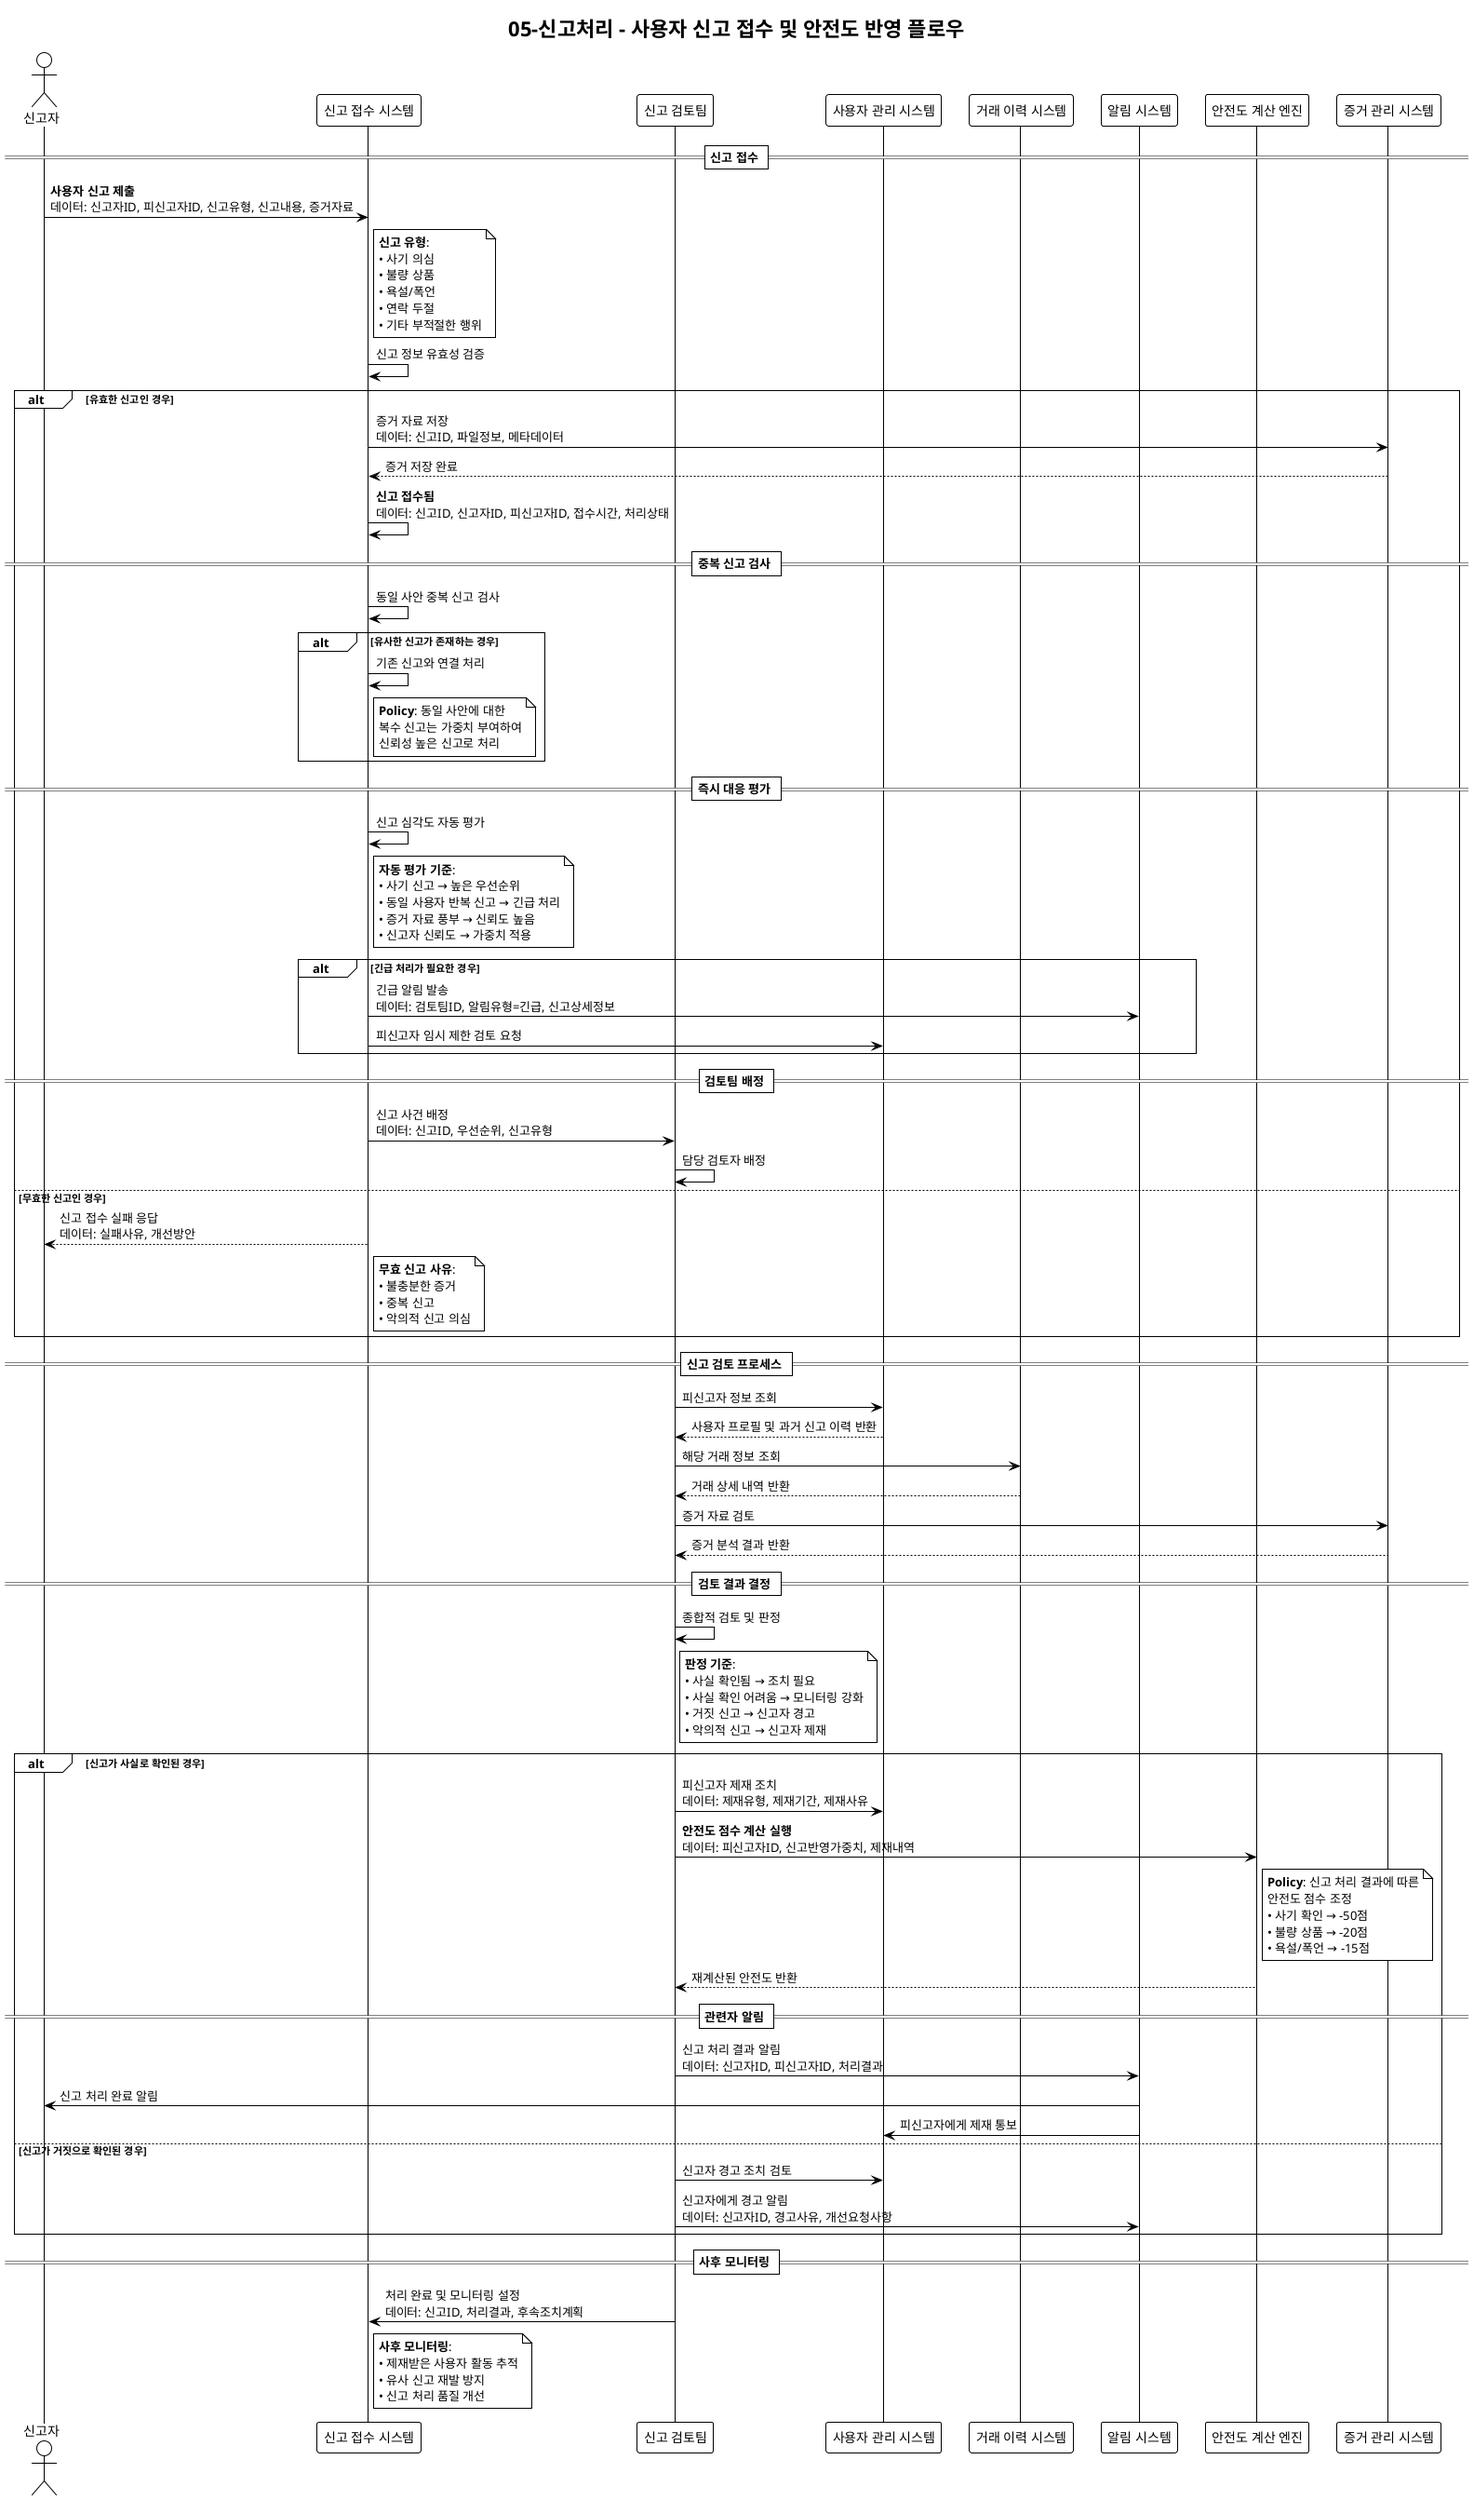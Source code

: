 @startuml 05-신고처리
!theme mono

title 05-신고처리 - 사용자 신고 접수 및 안전도 반영 플로우

actor "신고자" as Reporter
participant "신고 접수 시스템" as ReportSystem
participant "신고 검토팀" as ReviewTeam
participant "사용자 관리 시스템" as UserSystem
participant "거래 이력 시스템" as TransactionSystem
participant "알림 시스템" as NotificationSystem
participant "안전도 계산 엔진" as CalculationEngine
participant "증거 관리 시스템" as EvidenceSystem

== 신고 접수 ==

Reporter -> ReportSystem : **사용자 신고 제출**\n데이터: 신고자ID, 피신고자ID, 신고유형, 신고내용, 증거자료

note right of ReportSystem
**신고 유형**:
• 사기 의심
• 불량 상품
• 욕설/폭언
• 연락 두절
• 기타 부적절한 행위
end note

ReportSystem -> ReportSystem : 신고 정보 유효성 검증

alt 유효한 신고인 경우
    ReportSystem -> EvidenceSystem : 증거 자료 저장\n데이터: 신고ID, 파일정보, 메타데이터

    EvidenceSystem --> ReportSystem : 증거 저장 완료

    ReportSystem -> ReportSystem : **신고 접수됨**\n데이터: 신고ID, 신고자ID, 피신고자ID, 접수시간, 처리상태

    == 중복 신고 검사 ==

    ReportSystem -> ReportSystem : 동일 사안 중복 신고 검사

    alt 유사한 신고가 존재하는 경우
        ReportSystem -> ReportSystem : 기존 신고와 연결 처리

        note right of ReportSystem
        **Policy**: 동일 사안에 대한
        복수 신고는 가중치 부여하여
        신뢰성 높은 신고로 처리
        end note
    end

    == 즉시 대응 평가 ==

    ReportSystem -> ReportSystem : 신고 심각도 자동 평가

    note right of ReportSystem
    **자동 평가 기준**:
    • 사기 신고 → 높은 우선순위
    • 동일 사용자 반복 신고 → 긴급 처리
    • 증거 자료 풍부 → 신뢰도 높음
    • 신고자 신뢰도 → 가중치 적용
    end note

    alt 긴급 처리가 필요한 경우
        ReportSystem -> NotificationSystem : 긴급 알림 발송\n데이터: 검토팀ID, 알림유형=긴급, 신고상세정보

        ReportSystem -> UserSystem : 피신고자 임시 제한 검토 요청
    end

    == 검토팀 배정 ==

    ReportSystem -> ReviewTeam : 신고 사건 배정\n데이터: 신고ID, 우선순위, 신고유형

    ReviewTeam -> ReviewTeam : 담당 검토자 배정

else 무효한 신고인 경우
    ReportSystem --> Reporter : 신고 접수 실패 응답\n데이터: 실패사유, 개선방안

    note right of ReportSystem
    **무효 신고 사유**:
    • 불충분한 증거
    • 중복 신고
    • 악의적 신고 의심
    end note
end

== 신고 검토 프로세스 ==

ReviewTeam -> UserSystem : 피신고자 정보 조회
UserSystem --> ReviewTeam : 사용자 프로필 및 과거 신고 이력 반환

ReviewTeam -> TransactionSystem : 해당 거래 정보 조회
TransactionSystem --> ReviewTeam : 거래 상세 내역 반환

ReviewTeam -> EvidenceSystem : 증거 자료 검토
EvidenceSystem --> ReviewTeam : 증거 분석 결과 반환

== 검토 결과 결정 ==

ReviewTeam -> ReviewTeam : 종합적 검토 및 판정

note right of ReviewTeam
**판정 기준**:
• 사실 확인됨 → 조치 필요
• 사실 확인 어려움 → 모니터링 강화
• 거짓 신고 → 신고자 경고
• 악의적 신고 → 신고자 제재
end note

alt 신고가 사실로 확인된 경우
    ReviewTeam -> UserSystem : 피신고자 제재 조치\n데이터: 제재유형, 제재기간, 제재사유

    ReviewTeam -> CalculationEngine : **안전도 점수 계산 실행**\n데이터: 피신고자ID, 신고반영가중치, 제재내역

    note right of CalculationEngine
    **Policy**: 신고 처리 결과에 따른
    안전도 점수 조정
    • 사기 확인 → -50점
    • 불량 상품 → -20점
    • 욕설/폭언 → -15점
    end note

    CalculationEngine --> ReviewTeam : 재계산된 안전도 반환

    == 관련자 알림 ==

    ReviewTeam -> NotificationSystem : 신고 처리 결과 알림\n데이터: 신고자ID, 피신고자ID, 처리결과

    NotificationSystem -> Reporter : 신고 처리 완료 알림
    NotificationSystem -> UserSystem : 피신고자에게 제재 통보

else 신고가 거짓으로 확인된 경우
    ReviewTeam -> UserSystem : 신고자 경고 조치 검토

    ReviewTeam -> NotificationSystem : 신고자에게 경고 알림\n데이터: 신고자ID, 경고사유, 개선요청사항
end

== 사후 모니터링 ==

ReviewTeam -> ReportSystem : 처리 완료 및 모니터링 설정\n데이터: 신고ID, 처리결과, 후속조치계획

note right of ReportSystem
**사후 모니터링**:
• 제재받은 사용자 활동 추적
• 유사 신고 재발 방지
• 신고 처리 품질 개선
end note

@enduml